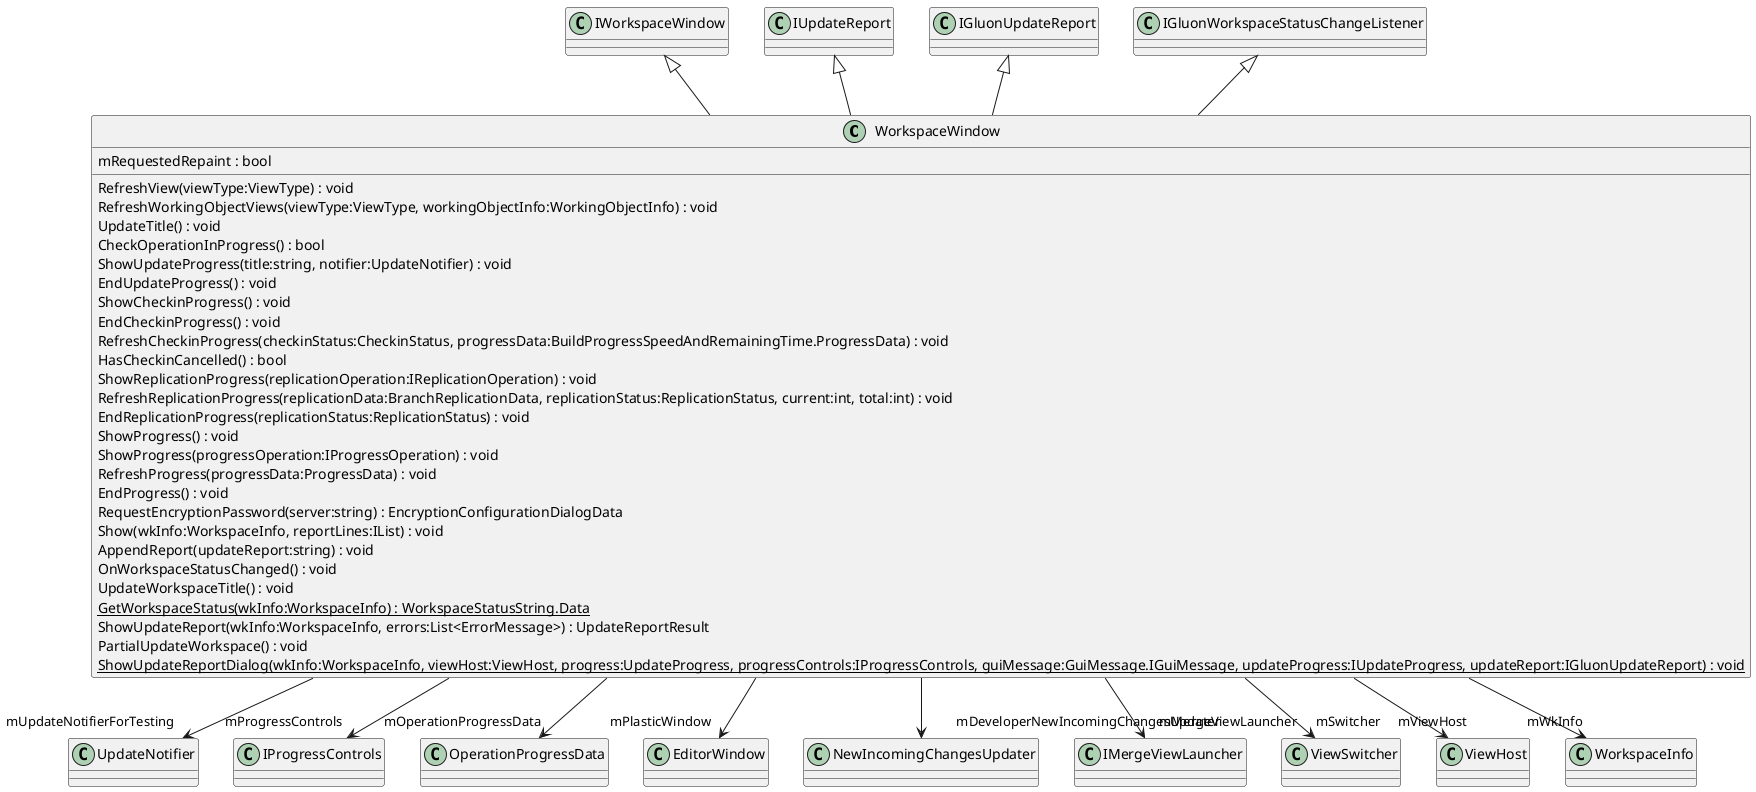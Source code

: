 @startuml
class WorkspaceWindow {
    RefreshView(viewType:ViewType) : void
    RefreshWorkingObjectViews(viewType:ViewType, workingObjectInfo:WorkingObjectInfo) : void
    UpdateTitle() : void
    CheckOperationInProgress() : bool
    ShowUpdateProgress(title:string, notifier:UpdateNotifier) : void
    EndUpdateProgress() : void
    ShowCheckinProgress() : void
    EndCheckinProgress() : void
    RefreshCheckinProgress(checkinStatus:CheckinStatus, progressData:BuildProgressSpeedAndRemainingTime.ProgressData) : void
    HasCheckinCancelled() : bool
    ShowReplicationProgress(replicationOperation:IReplicationOperation) : void
    RefreshReplicationProgress(replicationData:BranchReplicationData, replicationStatus:ReplicationStatus, current:int, total:int) : void
    EndReplicationProgress(replicationStatus:ReplicationStatus) : void
    ShowProgress() : void
    ShowProgress(progressOperation:IProgressOperation) : void
    RefreshProgress(progressData:ProgressData) : void
    EndProgress() : void
    RequestEncryptionPassword(server:string) : EncryptionConfigurationDialogData
    Show(wkInfo:WorkspaceInfo, reportLines:IList) : void
    AppendReport(updateReport:string) : void
    OnWorkspaceStatusChanged() : void
    UpdateWorkspaceTitle() : void
    {static} GetWorkspaceStatus(wkInfo:WorkspaceInfo) : WorkspaceStatusString.Data
    mRequestedRepaint : bool
    ShowUpdateReport(wkInfo:WorkspaceInfo, errors:List<ErrorMessage>) : UpdateReportResult
    PartialUpdateWorkspace() : void
    {static} ShowUpdateReportDialog(wkInfo:WorkspaceInfo, viewHost:ViewHost, progress:UpdateProgress, progressControls:IProgressControls, guiMessage:GuiMessage.IGuiMessage, updateProgress:IUpdateProgress, updateReport:IGluonUpdateReport) : void
}
IWorkspaceWindow <|-- WorkspaceWindow
IUpdateReport <|-- WorkspaceWindow
IGluonUpdateReport <|-- WorkspaceWindow
IGluonWorkspaceStatusChangeListener <|-- WorkspaceWindow
WorkspaceWindow --> "mUpdateNotifierForTesting" UpdateNotifier
WorkspaceWindow --> "mProgressControls" IProgressControls
WorkspaceWindow --> "mOperationProgressData" OperationProgressData
WorkspaceWindow --> "mPlasticWindow" EditorWindow
WorkspaceWindow --> "mDeveloperNewIncomingChangesUpdater" NewIncomingChangesUpdater
WorkspaceWindow --> "mMergeViewLauncher" IMergeViewLauncher
WorkspaceWindow --> "mSwitcher" ViewSwitcher
WorkspaceWindow --> "mViewHost" ViewHost
WorkspaceWindow --> "mWkInfo" WorkspaceInfo
@enduml
